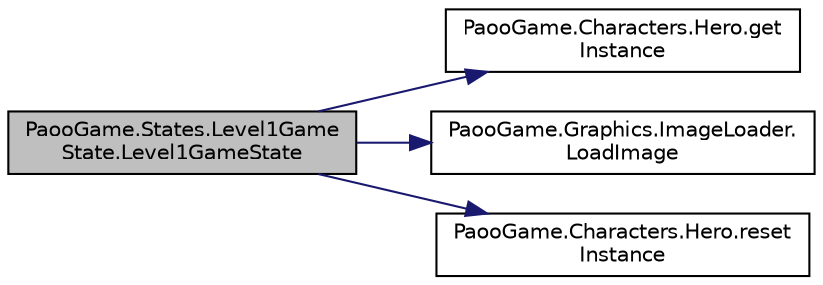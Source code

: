 digraph "PaooGame.States.Level1GameState.Level1GameState"
{
 // INTERACTIVE_SVG=YES
 // LATEX_PDF_SIZE
  edge [fontname="Helvetica",fontsize="10",labelfontname="Helvetica",labelfontsize="10"];
  node [fontname="Helvetica",fontsize="10",shape=record];
  rankdir="LR";
  Node1 [label="PaooGame.States.Level1Game\lState.Level1GameState",height=0.2,width=0.4,color="black", fillcolor="grey75", style="filled", fontcolor="black",tooltip="Constructorul clasei."];
  Node1 -> Node2 [color="midnightblue",fontsize="10",style="solid"];
  Node2 [label="PaooGame.Characters.Hero.get\lInstance",height=0.2,width=0.4,color="black", fillcolor="white", style="filled",URL="$class_paoo_game_1_1_characters_1_1_hero.html#ab880bfe6e137a32b6f2538431d9d68bd",tooltip="Pentru a avea mereu aceiasi pisica intre nivele se va folosi SINGLETON."];
  Node1 -> Node3 [color="midnightblue",fontsize="10",style="solid"];
  Node3 [label="PaooGame.Graphics.ImageLoader.\lLoadImage",height=0.2,width=0.4,color="black", fillcolor="white", style="filled",URL="$class_paoo_game_1_1_graphics_1_1_image_loader.html#ad8e5eef7d6b1abd58e96ab0d12ec8b85",tooltip=" "];
  Node1 -> Node4 [color="midnightblue",fontsize="10",style="solid"];
  Node4 [label="PaooGame.Characters.Hero.reset\lInstance",height=0.2,width=0.4,color="black", fillcolor="white", style="filled",URL="$class_paoo_game_1_1_characters_1_1_hero.html#a8b691632c8c6dc8bfd2d09d8f7e660a8",tooltip="Pentru a reseta pisica cand incep un joc nou la nivelul 1."];
}

